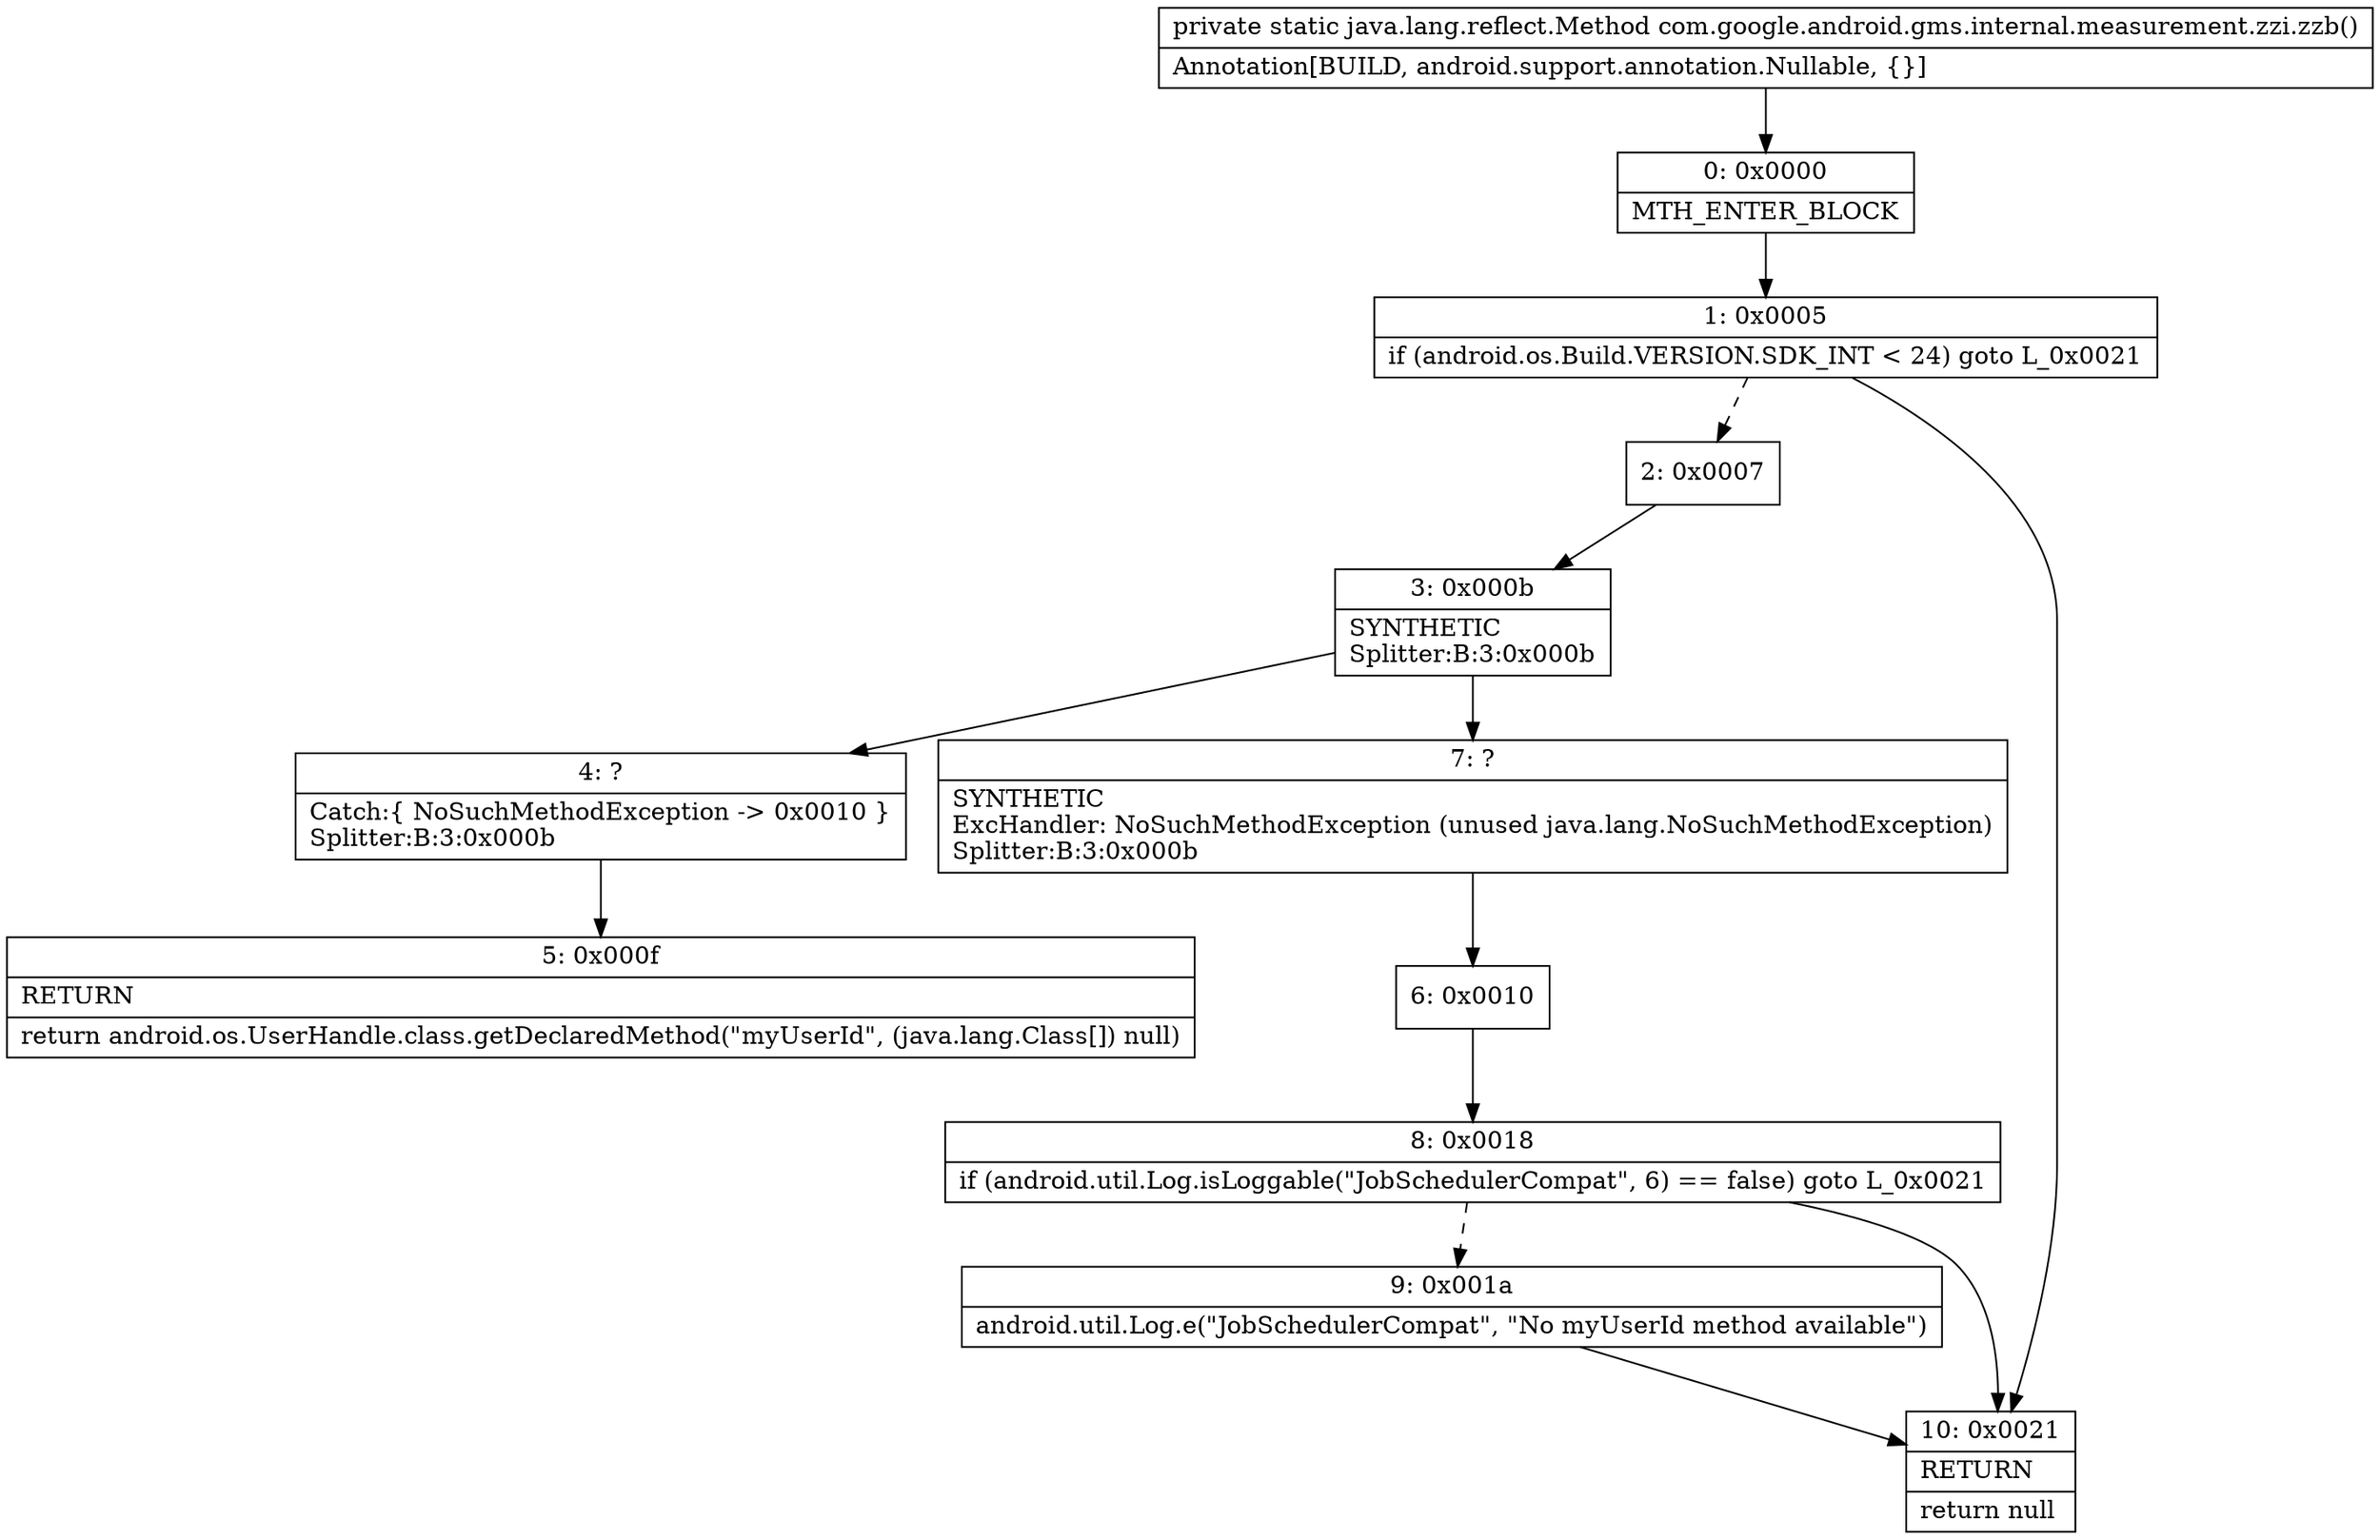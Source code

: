 digraph "CFG forcom.google.android.gms.internal.measurement.zzi.zzb()Ljava\/lang\/reflect\/Method;" {
Node_0 [shape=record,label="{0\:\ 0x0000|MTH_ENTER_BLOCK\l}"];
Node_1 [shape=record,label="{1\:\ 0x0005|if (android.os.Build.VERSION.SDK_INT \< 24) goto L_0x0021\l}"];
Node_2 [shape=record,label="{2\:\ 0x0007}"];
Node_3 [shape=record,label="{3\:\ 0x000b|SYNTHETIC\lSplitter:B:3:0x000b\l}"];
Node_4 [shape=record,label="{4\:\ ?|Catch:\{ NoSuchMethodException \-\> 0x0010 \}\lSplitter:B:3:0x000b\l}"];
Node_5 [shape=record,label="{5\:\ 0x000f|RETURN\l|return android.os.UserHandle.class.getDeclaredMethod(\"myUserId\", (java.lang.Class[]) null)\l}"];
Node_6 [shape=record,label="{6\:\ 0x0010}"];
Node_7 [shape=record,label="{7\:\ ?|SYNTHETIC\lExcHandler: NoSuchMethodException (unused java.lang.NoSuchMethodException)\lSplitter:B:3:0x000b\l}"];
Node_8 [shape=record,label="{8\:\ 0x0018|if (android.util.Log.isLoggable(\"JobSchedulerCompat\", 6) == false) goto L_0x0021\l}"];
Node_9 [shape=record,label="{9\:\ 0x001a|android.util.Log.e(\"JobSchedulerCompat\", \"No myUserId method available\")\l}"];
Node_10 [shape=record,label="{10\:\ 0x0021|RETURN\l|return null\l}"];
MethodNode[shape=record,label="{private static java.lang.reflect.Method com.google.android.gms.internal.measurement.zzi.zzb()  | Annotation[BUILD, android.support.annotation.Nullable, \{\}]\l}"];
MethodNode -> Node_0;
Node_0 -> Node_1;
Node_1 -> Node_2[style=dashed];
Node_1 -> Node_10;
Node_2 -> Node_3;
Node_3 -> Node_4;
Node_3 -> Node_7;
Node_4 -> Node_5;
Node_6 -> Node_8;
Node_7 -> Node_6;
Node_8 -> Node_9[style=dashed];
Node_8 -> Node_10;
Node_9 -> Node_10;
}

